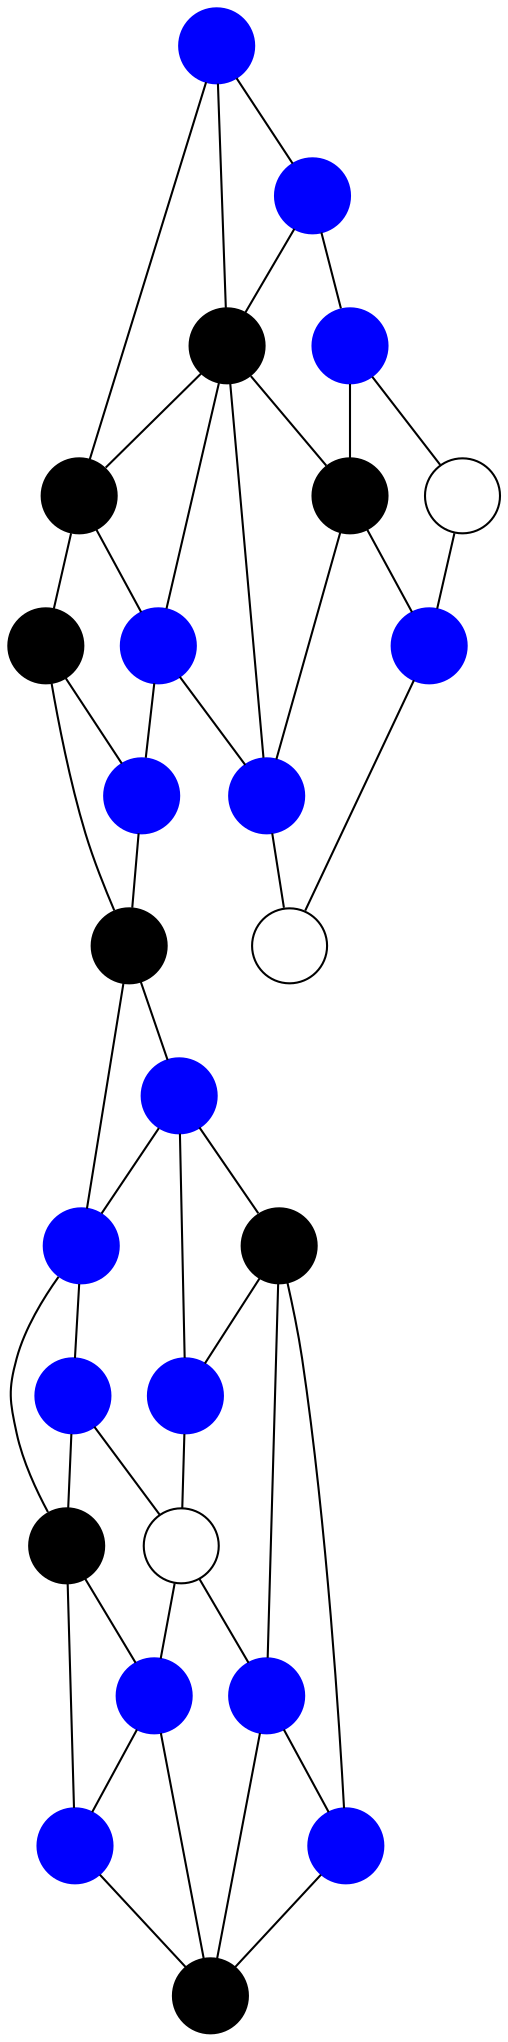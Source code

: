 graph
{
	node [shape=circle, style=solid, color=black, label=""];

	a -- b;
	a -- e;
	a -- h;
	b -- c;
	b -- e;
	c -- d;
	c -- f;
	d -- g;
	e -- f;
	e -- h;
	e -- i;
	e -- j;
	f -- g;
	f -- j;
	g -- k;
	h -- i;
	h -- l;
	i -- j;
	i -- m;
	j -- k;
	l -- m;
	l -- n;
	m -- n;
	n -- o;
	n -- p;
	o -- p;
	o -- q;
	o -- r;
	p -- s;
	p -- t;
	q -- r;
	q -- v;
	q -- x;
	r -- u;
	s -- t;
	s -- u;
	t -- w;
	t -- y;
	u -- v;
	u -- w;
	v -- x;
	v -- z;
	w -- y;
	w -- z;
	x -- z;
	y -- z;

	a [pos="1,8!", style=filled, color=blue];
	b [pos="2,8!", style=filled, color=blue];
	c [pos="3,8!", style=filled, color=blue];
	d [pos="4,8!"];
	e [pos="1,7!", style=filled];
	f [pos="2,7!", style=filled];
	g [pos="3,7!", style=filled, color=blue];
	h [pos="0,6!", style=filled];
	i [pos="1,6!", style=filled, color=blue];
	j [pos="2,6!", style=filled, color=blue];
	k [pos="3,6!"];
	l [pos="0,5!", style=filled];
	m [pos="1,5!", style=filled, color=blue];
	n [pos="1,4!", style=filled];
	o [pos="1,3!", style=filled, color=blue];
	p [pos="3,3!", style=filled, color=blue];
	q [pos="0,2!", style=filled];
	r [pos="1,2!", style=filled, color=blue];
	s [pos="3,2!", style=filled, color=blue];
	t [pos="4,2!", style=filled];
	u [pos="2,2!"];
	v [pos="1,1!", style=filled, color=blue];
	w [pos="3,1!", style=filled, color=blue];
	x [pos="0,1!", style=filled, color=blue];
	y [pos="4,1!", style=filled, color=blue];
	z [pos="2,0!", style=filled];
}
